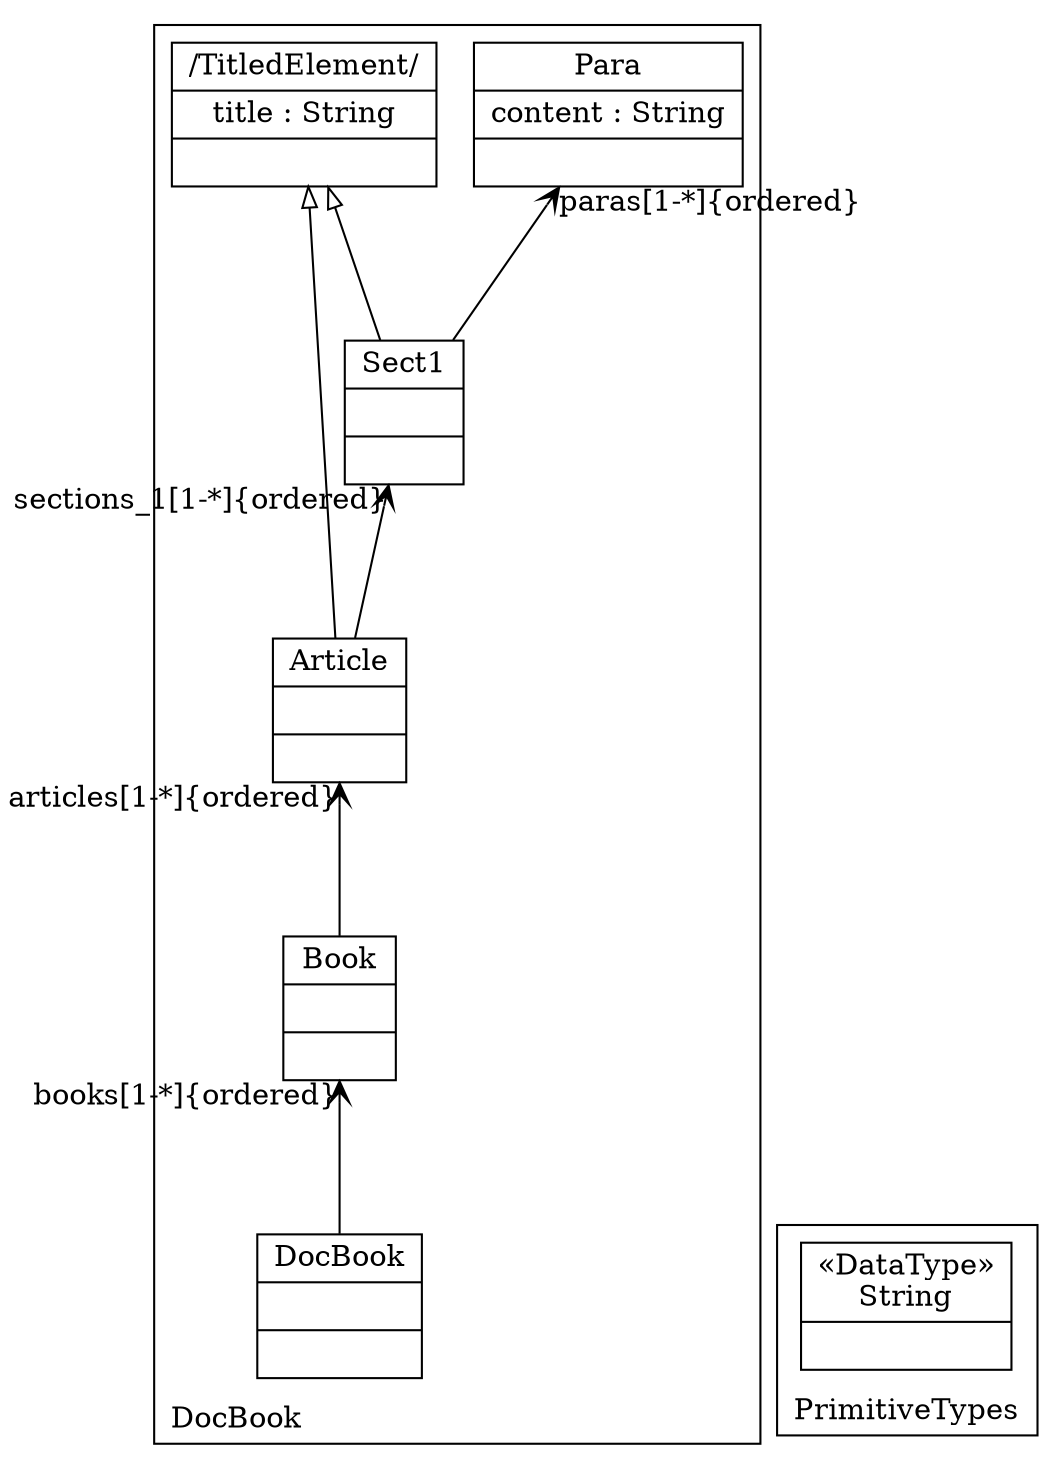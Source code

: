 digraph "KM3 Model in DOT" {
graph[rankdir=BT,labeljust=l,labelloc=t,nodeSep=0.75,compound=true];
 subgraph "cluster_DocBook"{
labelloc=t
color=black
label=DocBook
 node[shape=record];
DocBook[label="{DocBook| | }"]
 DocBook->Book[arrowhead=vee,arrowtail=diamond,headlabel="books[1-*]{ordered}",group=Book,minlen=2,constraint=true,]
;
 node[shape=record];
Book[label="{Book| | }"]
 Book->Article[arrowhead=vee,arrowtail=diamond,headlabel="articles[1-*]{ordered}",group=Article,minlen=2,constraint=true,]
;
 node[shape=record];
TitledElement[label="{/TitledElement/|title : String| }"]
;
 node[shape=record];
Article[label="{Article| | }"]
 Article->Sect1[arrowhead=vee,arrowtail=diamond,headlabel="sections_1[1-*]{ordered}",group=Sect1,minlen=2,constraint=true,]
 Article->TitledElement[arrowhead=onormal,group=TitledElement,minlen=2,constraint=true,]
;
 node[shape=record];
Sect1[label="{Sect1| | }"]
 Sect1->Para[arrowhead=vee,arrowtail=diamond,headlabel="paras[1-*]{ordered}",group=Para,minlen=2,constraint=true,]
 Sect1->TitledElement[arrowhead=onormal,group=TitledElement,minlen=2,constraint=true,]
;
 node[shape=record];
Para[label="{Para|content : String| }"]
;

} subgraph "cluster_PrimitiveTypes"{
labelloc=t
color=black
label=PrimitiveTypes
 node[shape=record];
String[label="{&#171;DataType&#187;\nString|}"]
;

}
}